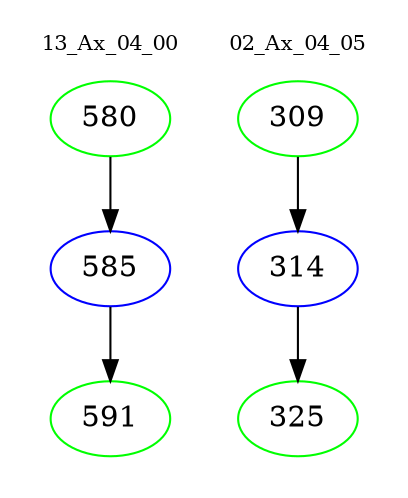 digraph{
subgraph cluster_0 {
color = white
label = "13_Ax_04_00";
fontsize=10;
T0_580 [label="580", color="green"]
T0_580 -> T0_585 [color="black"]
T0_585 [label="585", color="blue"]
T0_585 -> T0_591 [color="black"]
T0_591 [label="591", color="green"]
}
subgraph cluster_1 {
color = white
label = "02_Ax_04_05";
fontsize=10;
T1_309 [label="309", color="green"]
T1_309 -> T1_314 [color="black"]
T1_314 [label="314", color="blue"]
T1_314 -> T1_325 [color="black"]
T1_325 [label="325", color="green"]
}
}
